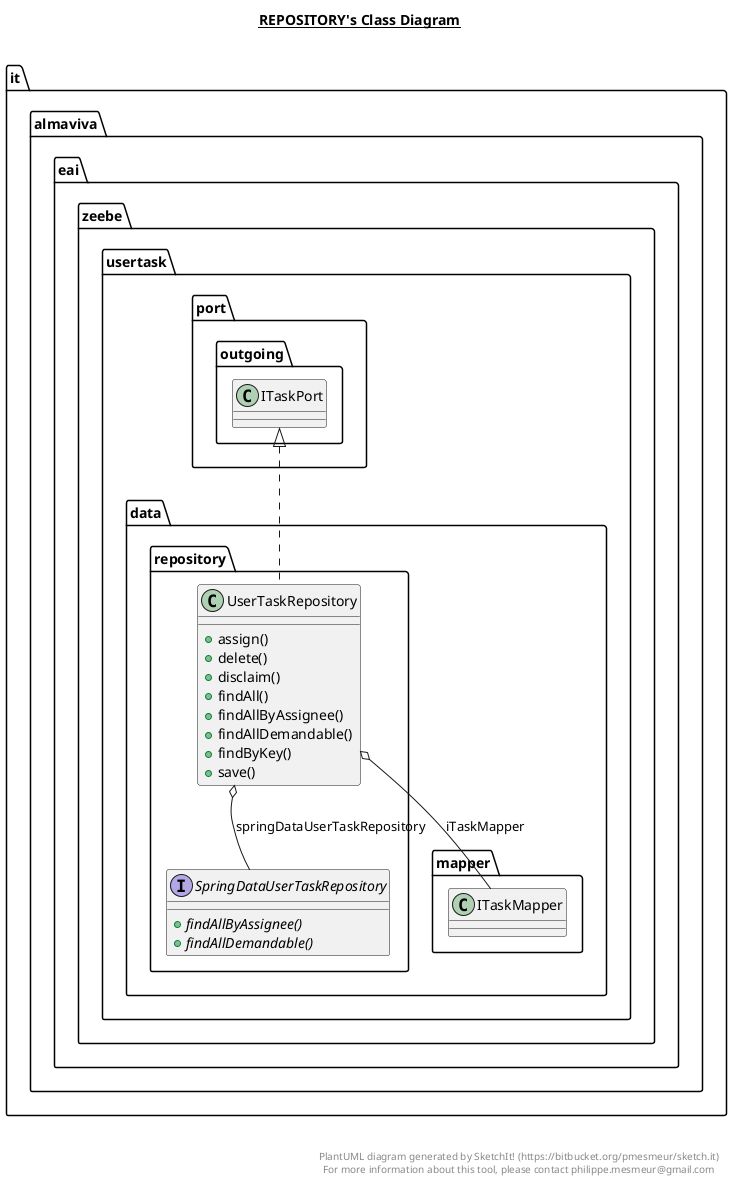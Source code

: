 @startuml

title __REPOSITORY's Class Diagram__\n

  namespace it.almaviva.eai.zeebe.usertask.data.repository {
    interface it.almaviva.eai.zeebe.usertask.data.repository.SpringDataUserTaskRepository {
        {abstract} + findAllByAssignee()
        {abstract} + findAllDemandable()
    }
  }
  

  namespace it.almaviva.eai.zeebe.usertask.data.repository {
    class it.almaviva.eai.zeebe.usertask.data.repository.UserTaskRepository {
        + assign()
        + delete()
        + disclaim()
        + findAll()
        + findAllByAssignee()
        + findAllDemandable()
        + findByKey()
        + save()
    }
  }
  

  it.almaviva.eai.zeebe.usertask.data.repository.UserTaskRepository .up.|> it.almaviva.eai.zeebe.usertask.port.outgoing.ITaskPort
  it.almaviva.eai.zeebe.usertask.data.repository.UserTaskRepository o-- it.almaviva.eai.zeebe.usertask.data.mapper.ITaskMapper : iTaskMapper
  it.almaviva.eai.zeebe.usertask.data.repository.UserTaskRepository o-- it.almaviva.eai.zeebe.usertask.data.repository.SpringDataUserTaskRepository : springDataUserTaskRepository


right footer


PlantUML diagram generated by SketchIt! (https://bitbucket.org/pmesmeur/sketch.it)
For more information about this tool, please contact philippe.mesmeur@gmail.com
endfooter

@enduml
